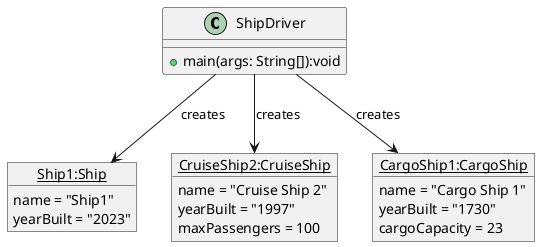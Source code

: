 @startuml polymorphismObjectDiagram

class ShipDriver{
    + main(args: String[]):void
}

object "<u>Ship1:Ship</u>" as Ship{
    name = "Ship1"
    yearBuilt = "2023"
}

object "<u>CruiseShip2:CruiseShip</u>" as CruiseShip{
    name = "Cruise Ship 2"
    yearBuilt = "1997"
    maxPassengers = 100
}

object "<u>CargoShip1:CargoShip</u>" as CargoShip{
    name = "Cargo Ship 1"
    yearBuilt = "1730"
    cargoCapacity = 23
}

ShipDriver --> Ship: creates
ShipDriver --> CruiseShip: creates
ShipDriver --> CargoShip: creates

@enduml
